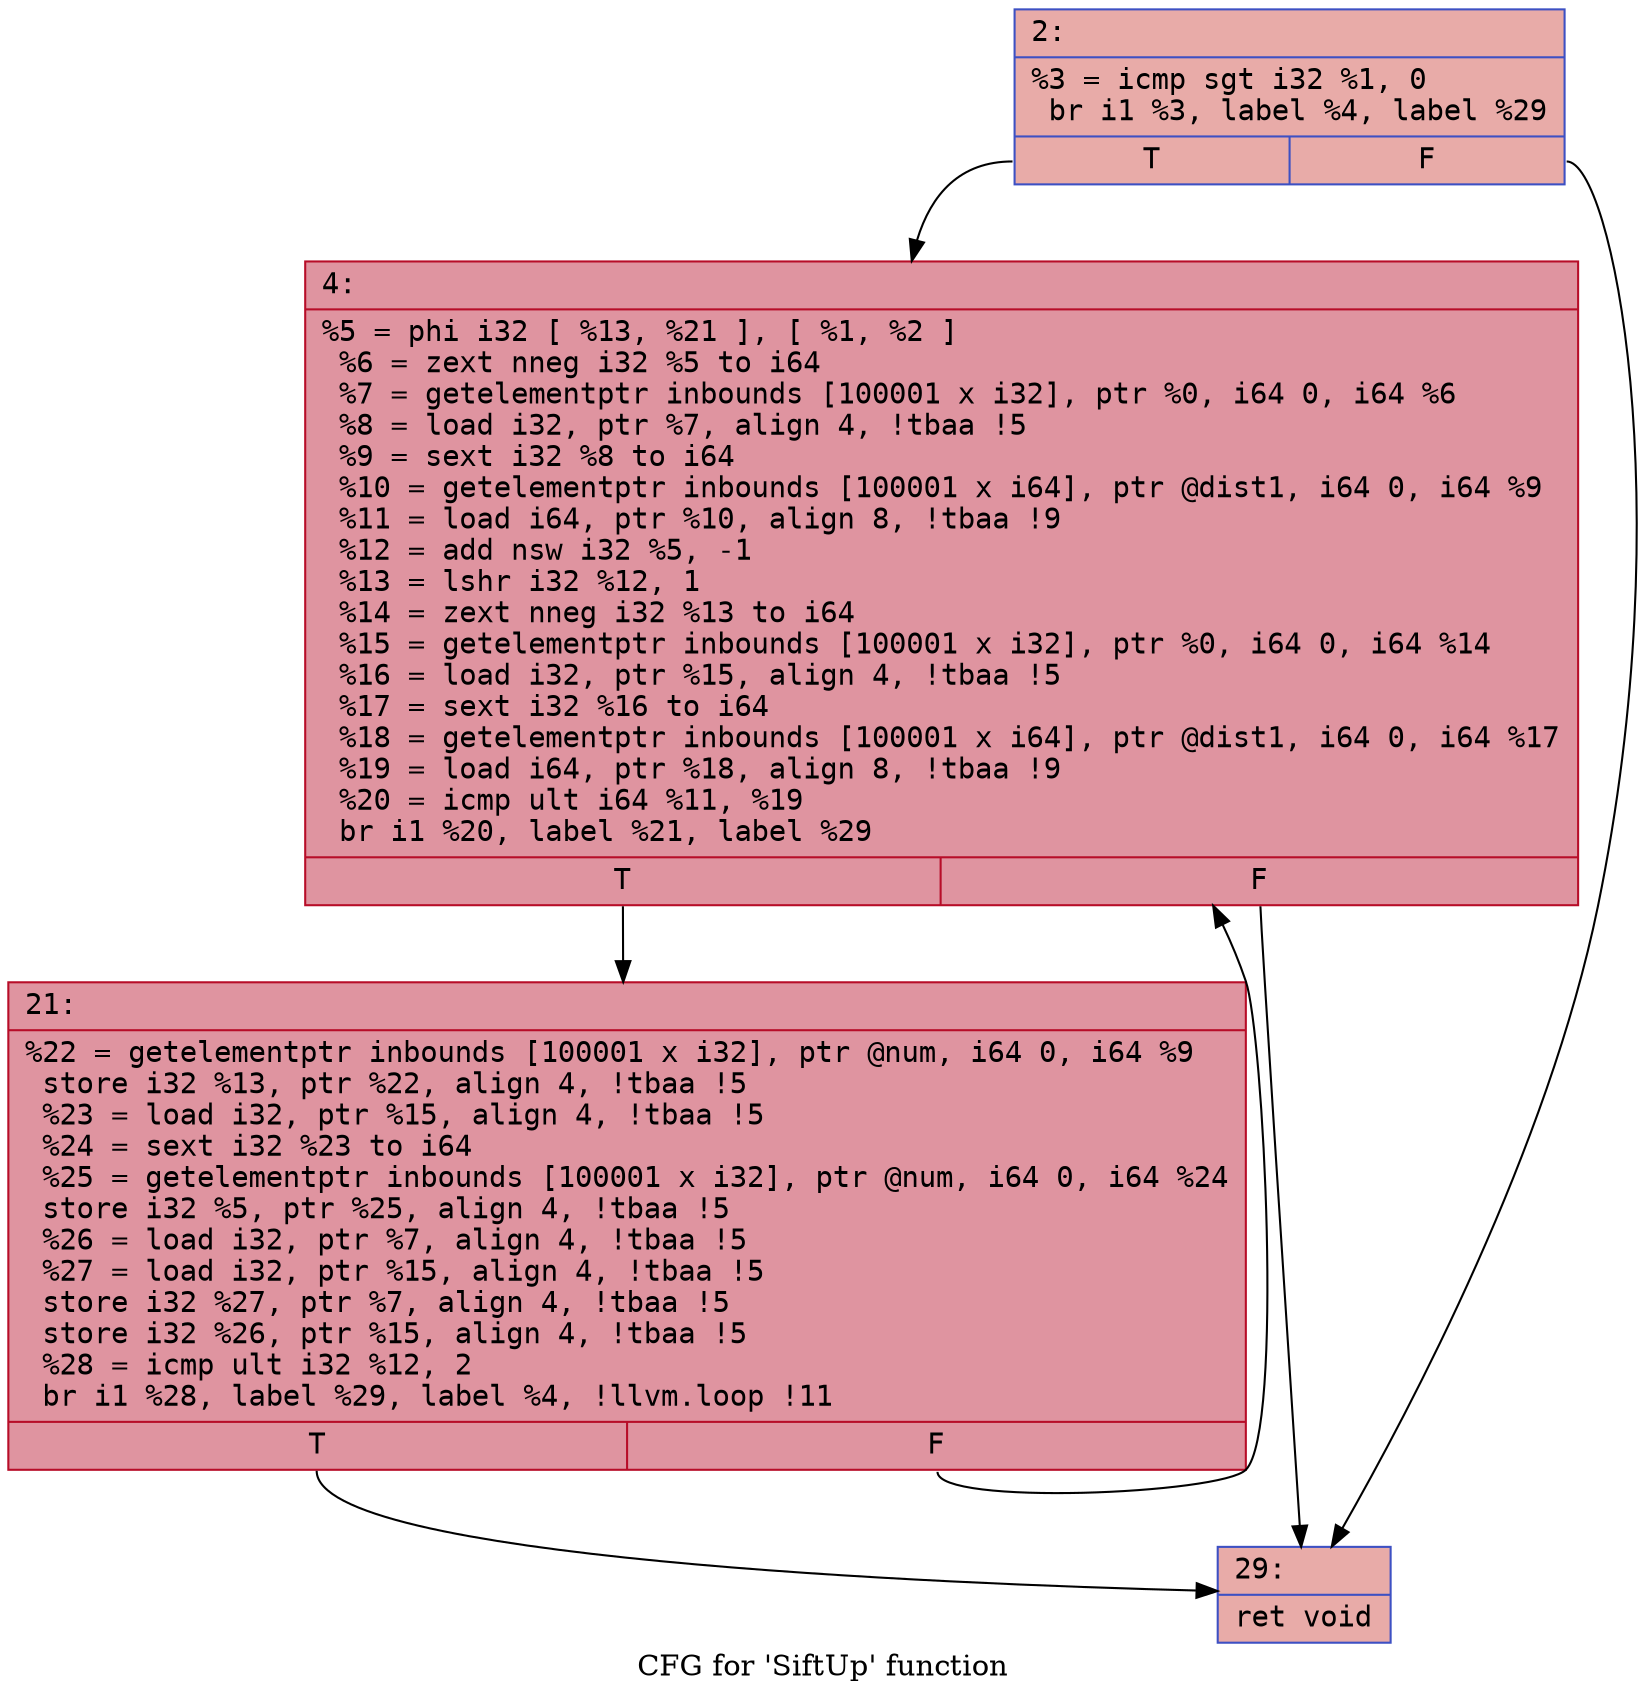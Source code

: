 digraph "CFG for 'SiftUp' function" {
	label="CFG for 'SiftUp' function";

	Node0x616943041440 [shape=record,color="#3d50c3ff", style=filled, fillcolor="#cc403a70" fontname="Courier",label="{2:\l|  %3 = icmp sgt i32 %1, 0\l  br i1 %3, label %4, label %29\l|{<s0>T|<s1>F}}"];
	Node0x616943041440:s0 -> Node0x616943041530[tooltip="2 -> 4\nProbability 62.50%" ];
	Node0x616943041440:s1 -> Node0x616943041590[tooltip="2 -> 29\nProbability 37.50%" ];
	Node0x616943041530 [shape=record,color="#b70d28ff", style=filled, fillcolor="#b70d2870" fontname="Courier",label="{4:\l|  %5 = phi i32 [ %13, %21 ], [ %1, %2 ]\l  %6 = zext nneg i32 %5 to i64\l  %7 = getelementptr inbounds [100001 x i32], ptr %0, i64 0, i64 %6\l  %8 = load i32, ptr %7, align 4, !tbaa !5\l  %9 = sext i32 %8 to i64\l  %10 = getelementptr inbounds [100001 x i64], ptr @dist1, i64 0, i64 %9\l  %11 = load i64, ptr %10, align 8, !tbaa !9\l  %12 = add nsw i32 %5, -1\l  %13 = lshr i32 %12, 1\l  %14 = zext nneg i32 %13 to i64\l  %15 = getelementptr inbounds [100001 x i32], ptr %0, i64 0, i64 %14\l  %16 = load i32, ptr %15, align 4, !tbaa !5\l  %17 = sext i32 %16 to i64\l  %18 = getelementptr inbounds [100001 x i64], ptr @dist1, i64 0, i64 %17\l  %19 = load i64, ptr %18, align 8, !tbaa !9\l  %20 = icmp ult i64 %11, %19\l  br i1 %20, label %21, label %29\l|{<s0>T|<s1>F}}"];
	Node0x616943041530:s0 -> Node0x6169430416d0[tooltip="4 -> 21\nProbability 96.88%" ];
	Node0x616943041530:s1 -> Node0x616943041590[tooltip="4 -> 29\nProbability 3.12%" ];
	Node0x6169430416d0 [shape=record,color="#b70d28ff", style=filled, fillcolor="#b70d2870" fontname="Courier",label="{21:\l|  %22 = getelementptr inbounds [100001 x i32], ptr @num, i64 0, i64 %9\l  store i32 %13, ptr %22, align 4, !tbaa !5\l  %23 = load i32, ptr %15, align 4, !tbaa !5\l  %24 = sext i32 %23 to i64\l  %25 = getelementptr inbounds [100001 x i32], ptr @num, i64 0, i64 %24\l  store i32 %5, ptr %25, align 4, !tbaa !5\l  %26 = load i32, ptr %7, align 4, !tbaa !5\l  %27 = load i32, ptr %15, align 4, !tbaa !5\l  store i32 %27, ptr %7, align 4, !tbaa !5\l  store i32 %26, ptr %15, align 4, !tbaa !5\l  %28 = icmp ult i32 %12, 2\l  br i1 %28, label %29, label %4, !llvm.loop !11\l|{<s0>T|<s1>F}}"];
	Node0x6169430416d0:s0 -> Node0x616943041590[tooltip="21 -> 29\nProbability 3.12%" ];
	Node0x6169430416d0:s1 -> Node0x616943041530[tooltip="21 -> 4\nProbability 96.88%" ];
	Node0x616943041590 [shape=record,color="#3d50c3ff", style=filled, fillcolor="#cc403a70" fontname="Courier",label="{29:\l|  ret void\l}"];
}
